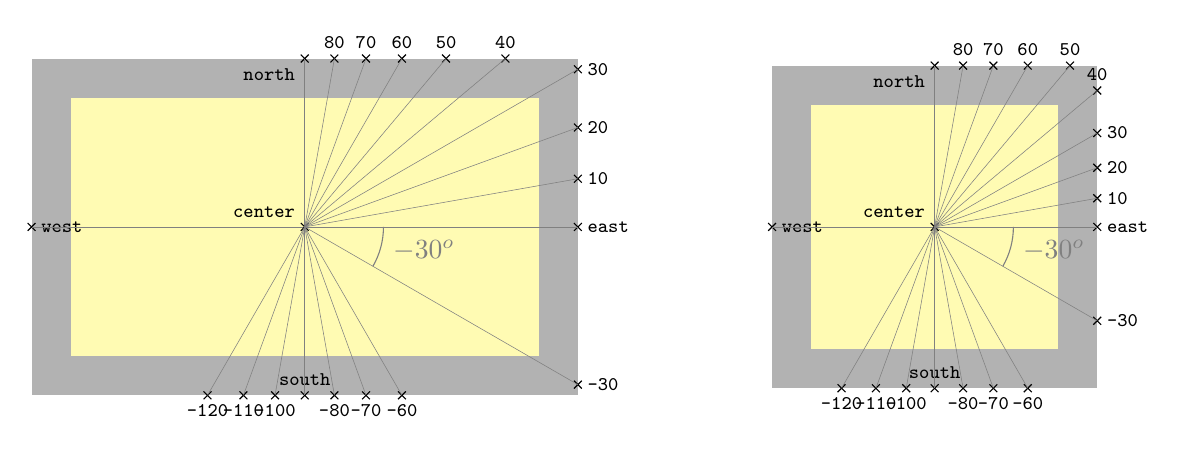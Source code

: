 \begin{tikzpicture}
\node[name=s,shape=rectangle, draw=black!30, line width=0.5cm, fill=yellow!30, inner sep=1.5cm] {\color{yellow!30} \Huge Rectangle};
\node[name=t,shape=rectangle, draw=black!30, line width=0.5cm, fill=yellow!30, inner sep=1.5cm] at (8,0) {\color{yellow!30} \Huge O};
\foreach \anchor/\placement in {north/below left, west/right, center/above left, east/right, south/above, 10/right, 20/right, 30/right, 40/above, 50/above, 60/above, 70/above, 80/above, -30/right, -60/below, -70/below, -80/below, -100/below, -110/below, -120/below}{
  	\draw[shift=(s.\anchor)] plot[mark=x] coordinates{(0,0)} node[\placement] {\scriptsize\texttt{\anchor}};
  	\draw[shift=(t.\anchor)] plot[mark=x] coordinates{(0,0)} node[\placement] {\scriptsize\texttt{\anchor}};
  	\draw[help lines] (s.center) -- (s.\anchor);
  	\draw[help lines] (t.center) -- (t.\anchor);
}
\draw[black!50] (s.center) +(1,0) arc (0:-30:1cm) (1,-0.3) node[right] {$-30^o$};
\draw[black!50] (t.center) +(1,0) arc (0:-30:1cm) (9,-0.3) node[right] {$-30^o$};
\end{tikzpicture}

